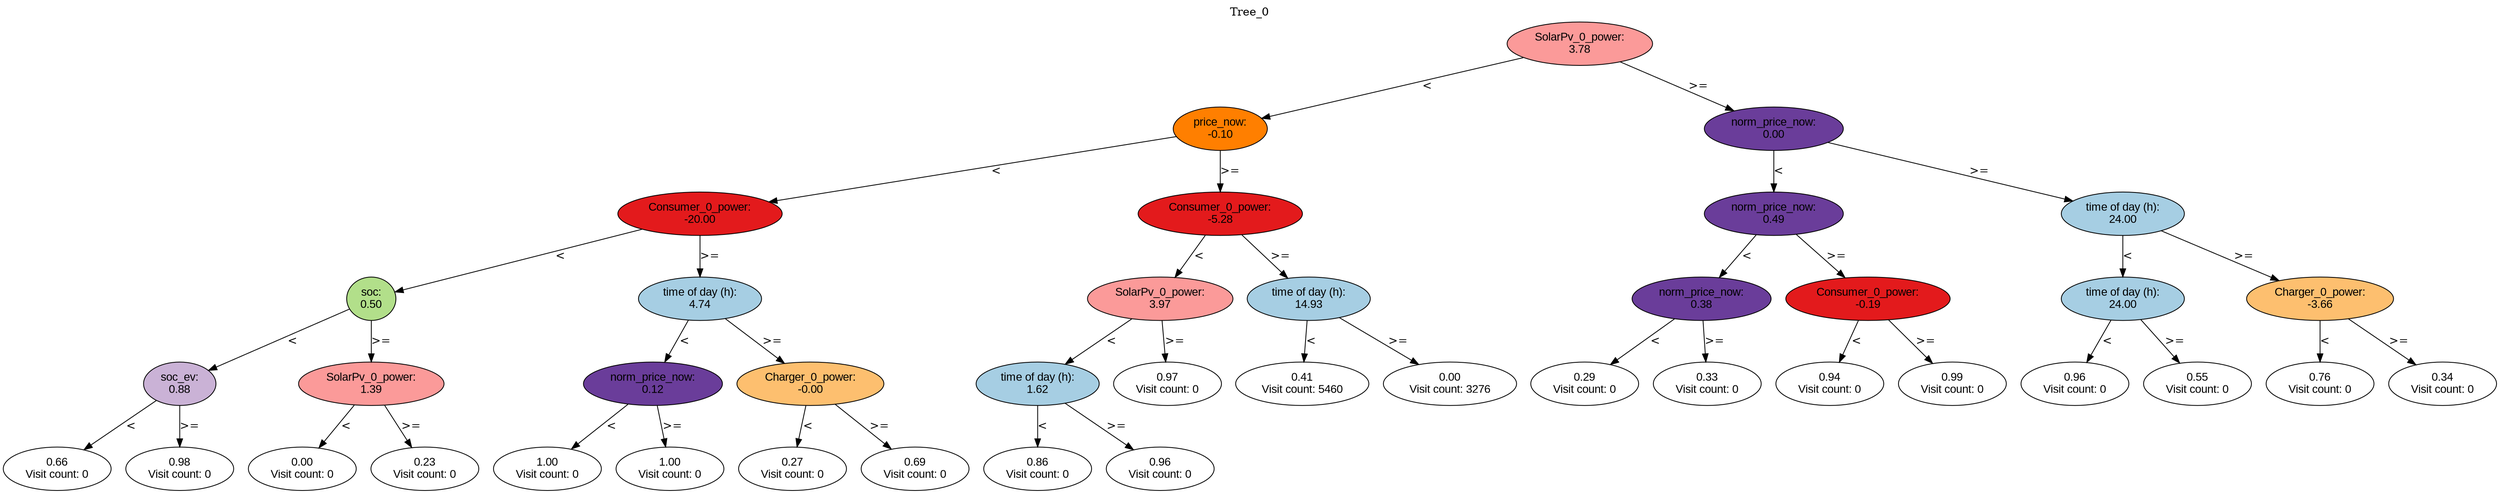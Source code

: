 digraph BST {
    node [fontname="Arial" style=filled colorscheme=paired12];
    0 [ label = "SolarPv_0_power:
3.78" fillcolor=5];
    1 [ label = "price_now:
-0.10" fillcolor=8];
    2 [ label = "Consumer_0_power:
-20.00" fillcolor=6];
    3 [ label = "soc:
0.50" fillcolor=3];
    4 [ label = "soc_ev:
0.88" fillcolor=9];
    5 [ label = "0.66
Visit count: 0" fillcolor=white];
    6 [ label = "0.98
Visit count: 0" fillcolor=white];
    7 [ label = "SolarPv_0_power:
1.39" fillcolor=5];
    8 [ label = "0.00
Visit count: 0" fillcolor=white];
    9 [ label = "0.23
Visit count: 0" fillcolor=white];
    10 [ label = "time of day (h):
4.74" fillcolor=1];
    11 [ label = "norm_price_now:
0.12" fillcolor=10];
    12 [ label = "1.00
Visit count: 0" fillcolor=white];
    13 [ label = "1.00
Visit count: 0" fillcolor=white];
    14 [ label = "Charger_0_power:
-0.00" fillcolor=7];
    15 [ label = "0.27
Visit count: 0" fillcolor=white];
    16 [ label = "0.69
Visit count: 0" fillcolor=white];
    17 [ label = "Consumer_0_power:
-5.28" fillcolor=6];
    18 [ label = "SolarPv_0_power:
3.97" fillcolor=5];
    19 [ label = "time of day (h):
1.62" fillcolor=1];
    20 [ label = "0.86
Visit count: 0" fillcolor=white];
    21 [ label = "0.96
Visit count: 0" fillcolor=white];
    22 [ label = "0.97
Visit count: 0" fillcolor=white];
    23 [ label = "time of day (h):
14.93" fillcolor=1];
    24 [ label = "0.41
Visit count: 5460" fillcolor=white];
    25 [ label = "0.00
Visit count: 3276" fillcolor=white];
    26 [ label = "norm_price_now:
0.00" fillcolor=10];
    27 [ label = "norm_price_now:
0.49" fillcolor=10];
    28 [ label = "norm_price_now:
0.38" fillcolor=10];
    29 [ label = "0.29
Visit count: 0" fillcolor=white];
    30 [ label = "0.33
Visit count: 0" fillcolor=white];
    31 [ label = "Consumer_0_power:
-0.19" fillcolor=6];
    32 [ label = "0.94
Visit count: 0" fillcolor=white];
    33 [ label = "0.99
Visit count: 0" fillcolor=white];
    34 [ label = "time of day (h):
24.00" fillcolor=1];
    35 [ label = "time of day (h):
24.00" fillcolor=1];
    36 [ label = "0.96
Visit count: 0" fillcolor=white];
    37 [ label = "0.55
Visit count: 0" fillcolor=white];
    38 [ label = "Charger_0_power:
-3.66" fillcolor=7];
    39 [ label = "0.76
Visit count: 0" fillcolor=white];
    40 [ label = "0.34
Visit count: 0" fillcolor=white];

    0  -> 1[ label = "<"];
    0  -> 26[ label = ">="];
    1  -> 2[ label = "<"];
    1  -> 17[ label = ">="];
    2  -> 3[ label = "<"];
    2  -> 10[ label = ">="];
    3  -> 4[ label = "<"];
    3  -> 7[ label = ">="];
    4  -> 5[ label = "<"];
    4  -> 6[ label = ">="];
    7  -> 8[ label = "<"];
    7  -> 9[ label = ">="];
    10  -> 11[ label = "<"];
    10  -> 14[ label = ">="];
    11  -> 12[ label = "<"];
    11  -> 13[ label = ">="];
    14  -> 15[ label = "<"];
    14  -> 16[ label = ">="];
    17  -> 18[ label = "<"];
    17  -> 23[ label = ">="];
    18  -> 19[ label = "<"];
    18  -> 22[ label = ">="];
    19  -> 20[ label = "<"];
    19  -> 21[ label = ">="];
    23  -> 24[ label = "<"];
    23  -> 25[ label = ">="];
    26  -> 27[ label = "<"];
    26  -> 34[ label = ">="];
    27  -> 28[ label = "<"];
    27  -> 31[ label = ">="];
    28  -> 29[ label = "<"];
    28  -> 30[ label = ">="];
    31  -> 32[ label = "<"];
    31  -> 33[ label = ">="];
    34  -> 35[ label = "<"];
    34  -> 38[ label = ">="];
    35  -> 36[ label = "<"];
    35  -> 37[ label = ">="];
    38  -> 39[ label = "<"];
    38  -> 40[ label = ">="];

    labelloc="t";
    label="Tree_0";
}